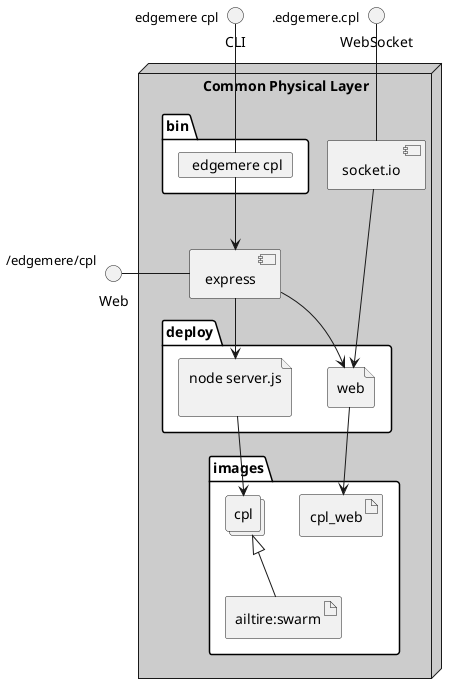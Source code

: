 @startuml
  interface CLI
  interface Web
  interface WebSocket
node "Common Physical Layer" #cccccc {
  component express as REST
  component socket.io as socket
  folder bin #ffffff {
    card " edgemere cpl" as binName
  }
  binName --> REST

  folder deploy #ffffff {
      file "node server.js\n" as cpl_container
      REST --> cpl_container

  
    file "web" as web_container
    REST --> web_container
    socket ---> web_container
  
  }
  folder images #ffffff {
    collections "cpl" as cplimage
    artifact "ailtire:swarm" as ailtireswarm
    cplimage <|-- ailtireswarm
    cpl_container --> cplimage

  
      artifact "cpl_web" as cpl_web
      web_container --> cpl_web
    
  }
}
CLI " edgemere cpl" -- binName
Web "/edgemere/cpl" - REST
WebSocket ".edgemere.cpl" -- socket

@enduml
